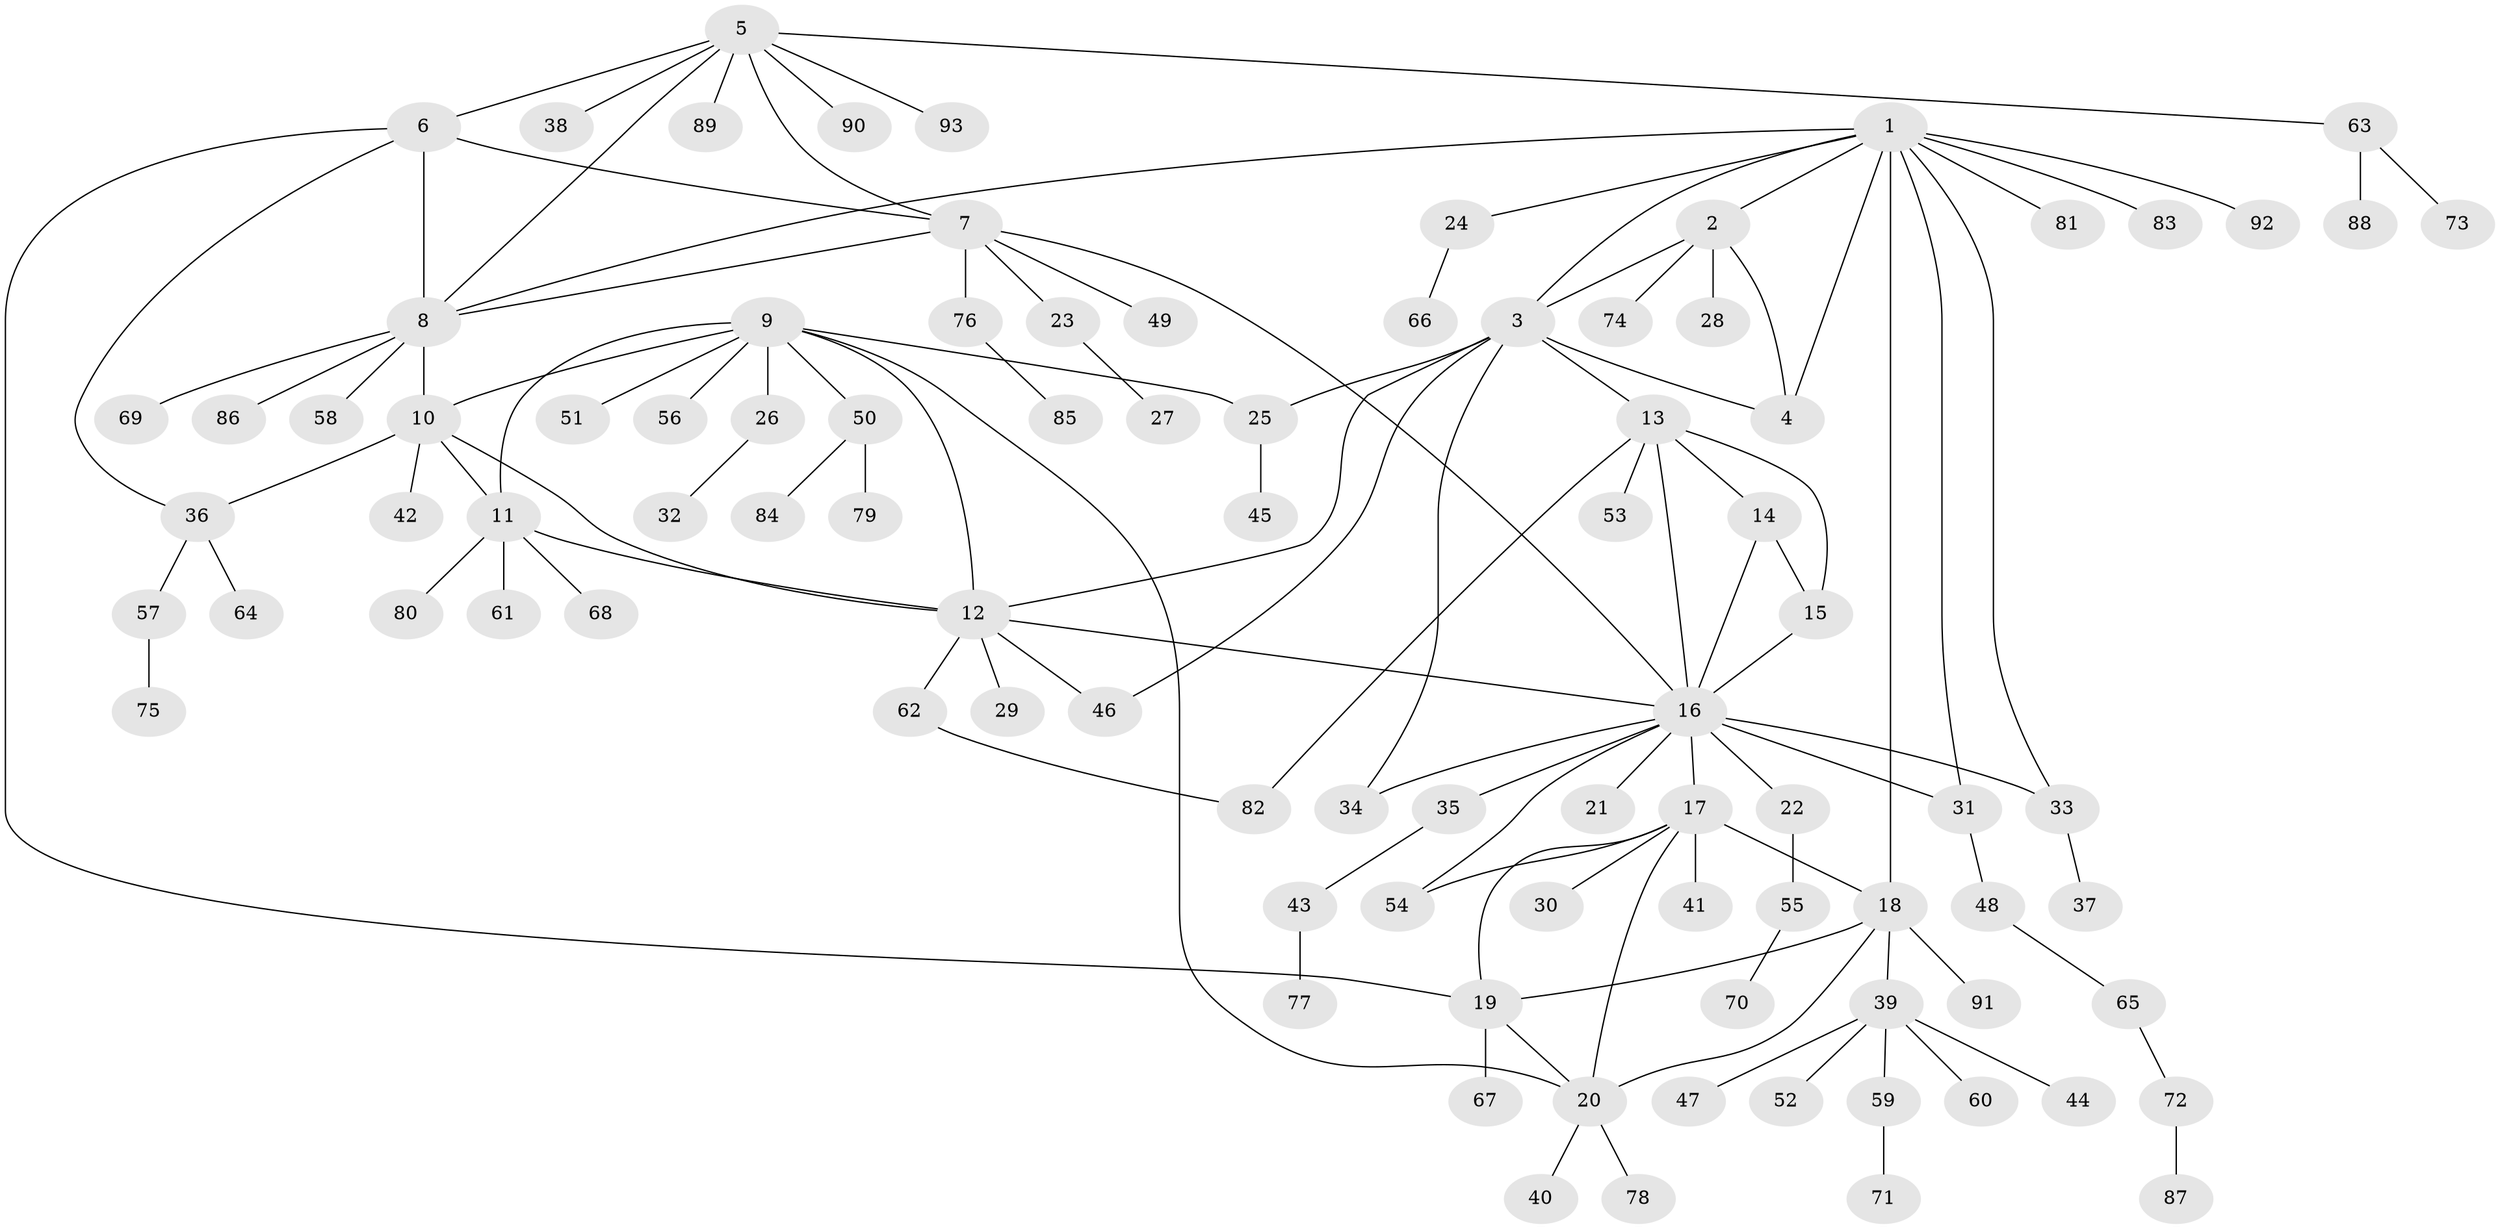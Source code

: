 // Generated by graph-tools (version 1.1) at 2025/11/02/27/25 16:11:31]
// undirected, 93 vertices, 121 edges
graph export_dot {
graph [start="1"]
  node [color=gray90,style=filled];
  1;
  2;
  3;
  4;
  5;
  6;
  7;
  8;
  9;
  10;
  11;
  12;
  13;
  14;
  15;
  16;
  17;
  18;
  19;
  20;
  21;
  22;
  23;
  24;
  25;
  26;
  27;
  28;
  29;
  30;
  31;
  32;
  33;
  34;
  35;
  36;
  37;
  38;
  39;
  40;
  41;
  42;
  43;
  44;
  45;
  46;
  47;
  48;
  49;
  50;
  51;
  52;
  53;
  54;
  55;
  56;
  57;
  58;
  59;
  60;
  61;
  62;
  63;
  64;
  65;
  66;
  67;
  68;
  69;
  70;
  71;
  72;
  73;
  74;
  75;
  76;
  77;
  78;
  79;
  80;
  81;
  82;
  83;
  84;
  85;
  86;
  87;
  88;
  89;
  90;
  91;
  92;
  93;
  1 -- 2;
  1 -- 3;
  1 -- 4;
  1 -- 8;
  1 -- 18;
  1 -- 24;
  1 -- 31;
  1 -- 33;
  1 -- 81;
  1 -- 83;
  1 -- 92;
  2 -- 3;
  2 -- 4;
  2 -- 28;
  2 -- 74;
  3 -- 4;
  3 -- 12;
  3 -- 13;
  3 -- 25;
  3 -- 34;
  3 -- 46;
  5 -- 6;
  5 -- 7;
  5 -- 8;
  5 -- 38;
  5 -- 63;
  5 -- 89;
  5 -- 90;
  5 -- 93;
  6 -- 7;
  6 -- 8;
  6 -- 19;
  6 -- 36;
  7 -- 8;
  7 -- 16;
  7 -- 23;
  7 -- 49;
  7 -- 76;
  8 -- 10;
  8 -- 58;
  8 -- 69;
  8 -- 86;
  9 -- 10;
  9 -- 11;
  9 -- 12;
  9 -- 20;
  9 -- 25;
  9 -- 26;
  9 -- 50;
  9 -- 51;
  9 -- 56;
  10 -- 11;
  10 -- 12;
  10 -- 36;
  10 -- 42;
  11 -- 12;
  11 -- 61;
  11 -- 68;
  11 -- 80;
  12 -- 16;
  12 -- 29;
  12 -- 46;
  12 -- 62;
  13 -- 14;
  13 -- 15;
  13 -- 16;
  13 -- 53;
  13 -- 82;
  14 -- 15;
  14 -- 16;
  15 -- 16;
  16 -- 17;
  16 -- 21;
  16 -- 22;
  16 -- 31;
  16 -- 33;
  16 -- 34;
  16 -- 35;
  16 -- 54;
  17 -- 18;
  17 -- 19;
  17 -- 20;
  17 -- 30;
  17 -- 41;
  17 -- 54;
  18 -- 19;
  18 -- 20;
  18 -- 39;
  18 -- 91;
  19 -- 20;
  19 -- 67;
  20 -- 40;
  20 -- 78;
  22 -- 55;
  23 -- 27;
  24 -- 66;
  25 -- 45;
  26 -- 32;
  31 -- 48;
  33 -- 37;
  35 -- 43;
  36 -- 57;
  36 -- 64;
  39 -- 44;
  39 -- 47;
  39 -- 52;
  39 -- 59;
  39 -- 60;
  43 -- 77;
  48 -- 65;
  50 -- 79;
  50 -- 84;
  55 -- 70;
  57 -- 75;
  59 -- 71;
  62 -- 82;
  63 -- 73;
  63 -- 88;
  65 -- 72;
  72 -- 87;
  76 -- 85;
}

